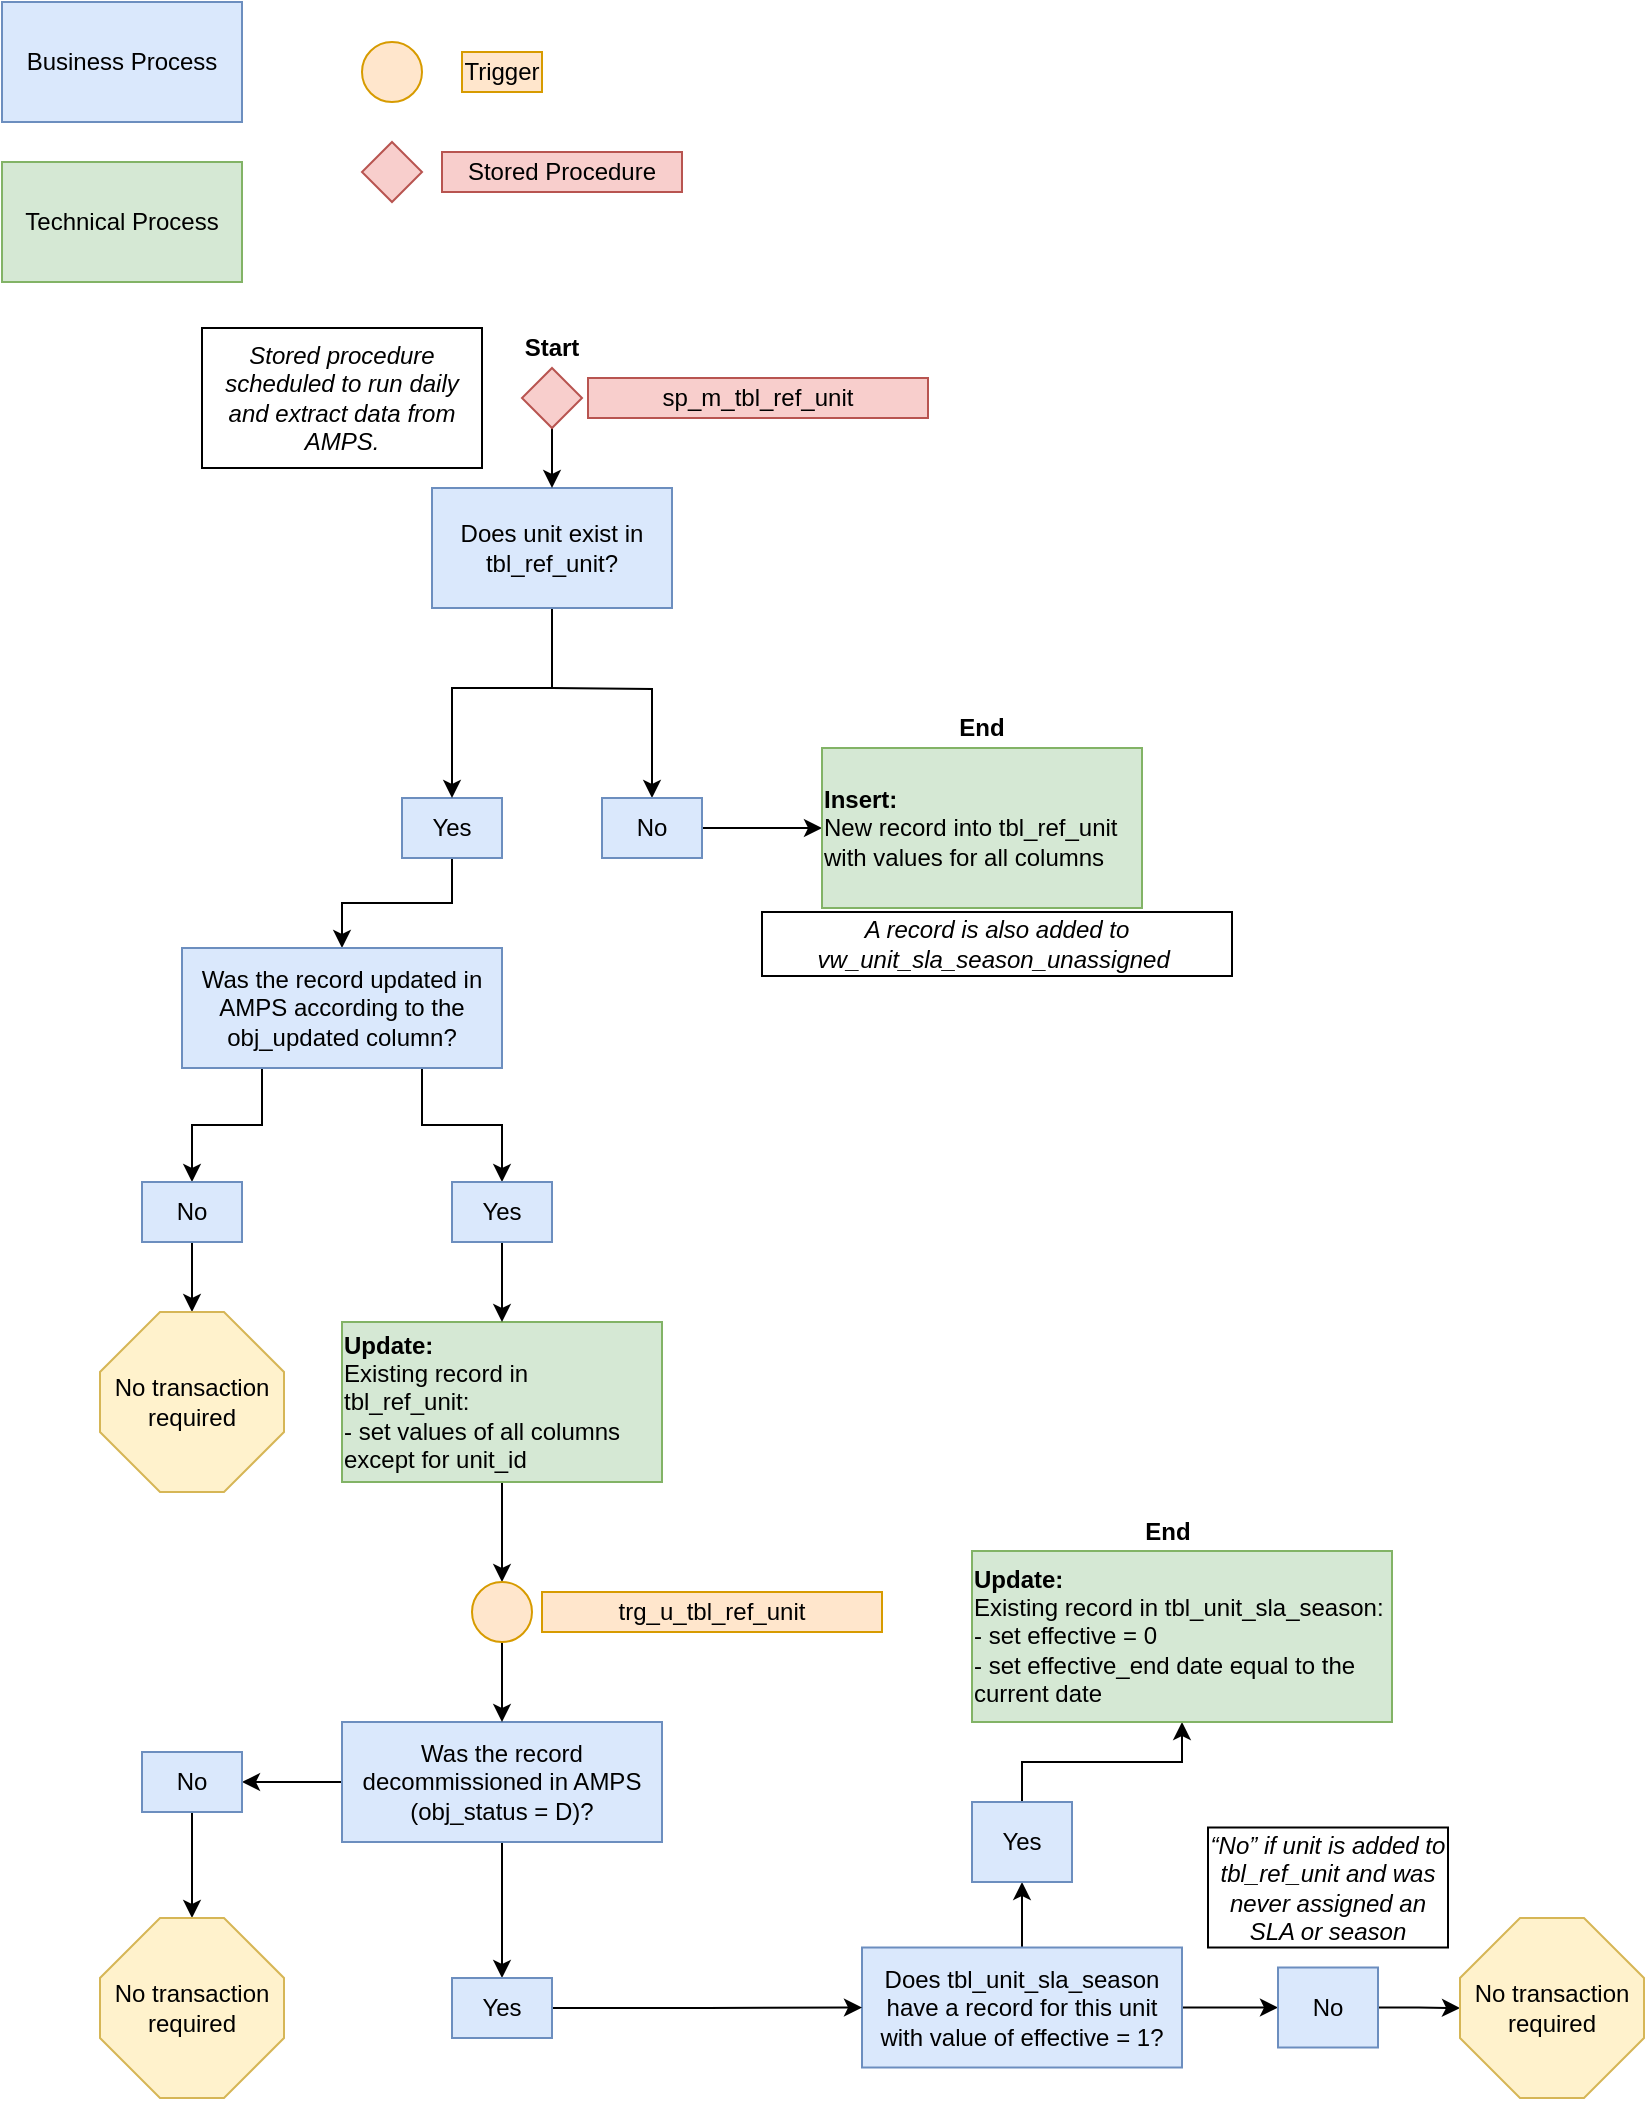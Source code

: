 <mxfile version="13.6.2" type="github">
  <diagram id="C5RBs43oDa-KdzZeNtuy" name="Page-1">
    <mxGraphModel dx="1662" dy="794" grid="1" gridSize="10" guides="1" tooltips="1" connect="1" arrows="1" fold="1" page="1" pageScale="1" pageWidth="850" pageHeight="1100" math="0" shadow="0">
      <root>
        <mxCell id="WIyWlLk6GJQsqaUBKTNV-0" />
        <mxCell id="WIyWlLk6GJQsqaUBKTNV-1" parent="WIyWlLk6GJQsqaUBKTNV-0" />
        <mxCell id="eVjlIVdyCygKj0m38MmI-23" style="edgeStyle=orthogonalEdgeStyle;rounded=0;orthogonalLoop=1;jettySize=auto;html=1;exitX=0.5;exitY=1;exitDx=0;exitDy=0;entryX=0.5;entryY=0;entryDx=0;entryDy=0;" parent="WIyWlLk6GJQsqaUBKTNV-1" source="WIyWlLk6GJQsqaUBKTNV-3" target="eVjlIVdyCygKj0m38MmI-14" edge="1">
          <mxGeometry relative="1" as="geometry" />
        </mxCell>
        <mxCell id="eVjlIVdyCygKj0m38MmI-35" style="edgeStyle=orthogonalEdgeStyle;rounded=0;orthogonalLoop=1;jettySize=auto;html=1;exitX=0;exitY=0.5;exitDx=0;exitDy=0;entryX=1;entryY=0.5;entryDx=0;entryDy=0;" parent="WIyWlLk6GJQsqaUBKTNV-1" source="WIyWlLk6GJQsqaUBKTNV-3" target="eVjlIVdyCygKj0m38MmI-13" edge="1">
          <mxGeometry relative="1" as="geometry" />
        </mxCell>
        <mxCell id="WIyWlLk6GJQsqaUBKTNV-3" value="Was the record decommissioned in AMPS (obj_status = D)?" style="rounded=0;whiteSpace=wrap;html=1;fontSize=12;glass=0;strokeWidth=1;shadow=0;fillColor=#dae8fc;strokeColor=#6c8ebf;" parent="WIyWlLk6GJQsqaUBKTNV-1" vertex="1">
          <mxGeometry x="190" y="880" width="160" height="60" as="geometry" />
        </mxCell>
        <mxCell id="MRGtH3ut4B2zLl-mFBzY-0" value="Business Process" style="rounded=0;whiteSpace=wrap;html=1;fillColor=#dae8fc;strokeColor=#6c8ebf;" parent="WIyWlLk6GJQsqaUBKTNV-1" vertex="1">
          <mxGeometry x="20" y="20" width="120" height="60" as="geometry" />
        </mxCell>
        <mxCell id="MRGtH3ut4B2zLl-mFBzY-1" value="Technical Process" style="rounded=0;whiteSpace=wrap;html=1;fillColor=#d5e8d4;strokeColor=#82b366;" parent="WIyWlLk6GJQsqaUBKTNV-1" vertex="1">
          <mxGeometry x="20" y="100" width="120" height="60" as="geometry" />
        </mxCell>
        <mxCell id="MRGtH3ut4B2zLl-mFBzY-2" value="" style="ellipse;whiteSpace=wrap;html=1;aspect=fixed;fillColor=#ffe6cc;strokeColor=#d79b00;" parent="WIyWlLk6GJQsqaUBKTNV-1" vertex="1">
          <mxGeometry x="200" y="40" width="30" height="30" as="geometry" />
        </mxCell>
        <mxCell id="MRGtH3ut4B2zLl-mFBzY-3" value="Trigger" style="text;html=1;strokeColor=#d79b00;fillColor=#ffe6cc;align=center;verticalAlign=middle;whiteSpace=wrap;rounded=0;" parent="WIyWlLk6GJQsqaUBKTNV-1" vertex="1">
          <mxGeometry x="250" y="45" width="40" height="20" as="geometry" />
        </mxCell>
        <mxCell id="MRGtH3ut4B2zLl-mFBzY-4" value="" style="rhombus;whiteSpace=wrap;html=1;align=left;fillColor=#f8cecc;strokeColor=#b85450;" parent="WIyWlLk6GJQsqaUBKTNV-1" vertex="1">
          <mxGeometry x="200" y="90" width="30" height="30" as="geometry" />
        </mxCell>
        <mxCell id="MRGtH3ut4B2zLl-mFBzY-5" value="Stored Procedure" style="text;html=1;strokeColor=#b85450;fillColor=#f8cecc;align=center;verticalAlign=middle;whiteSpace=wrap;rounded=0;" parent="WIyWlLk6GJQsqaUBKTNV-1" vertex="1">
          <mxGeometry x="240" y="95" width="120" height="20" as="geometry" />
        </mxCell>
        <mxCell id="MRGtH3ut4B2zLl-mFBzY-8" value="" style="edgeStyle=orthogonalEdgeStyle;rounded=0;orthogonalLoop=1;jettySize=auto;html=1;entryX=0.5;entryY=0;entryDx=0;entryDy=0;" parent="WIyWlLk6GJQsqaUBKTNV-1" target="MRGtH3ut4B2zLl-mFBzY-9" edge="1">
          <mxGeometry relative="1" as="geometry">
            <mxPoint x="295" y="363" as="sourcePoint" />
          </mxGeometry>
        </mxCell>
        <mxCell id="eVjlIVdyCygKj0m38MmI-2" style="edgeStyle=orthogonalEdgeStyle;rounded=0;orthogonalLoop=1;jettySize=auto;html=1;exitX=0.5;exitY=1;exitDx=0;exitDy=0;entryX=0.5;entryY=0;entryDx=0;entryDy=0;" parent="WIyWlLk6GJQsqaUBKTNV-1" source="MRGtH3ut4B2zLl-mFBzY-7" target="eVjlIVdyCygKj0m38MmI-0" edge="1">
          <mxGeometry relative="1" as="geometry" />
        </mxCell>
        <mxCell id="MRGtH3ut4B2zLl-mFBzY-7" value="Yes" style="rounded=0;whiteSpace=wrap;html=1;fillColor=#dae8fc;strokeColor=#6c8ebf;" parent="WIyWlLk6GJQsqaUBKTNV-1" vertex="1">
          <mxGeometry x="220" y="418" width="50" height="30" as="geometry" />
        </mxCell>
        <mxCell id="whCD6D2BUrUE-KAFhuNb-0" style="edgeStyle=orthogonalEdgeStyle;rounded=0;orthogonalLoop=1;jettySize=auto;html=1;exitX=1;exitY=0.5;exitDx=0;exitDy=0;entryX=0;entryY=0.5;entryDx=0;entryDy=0;" parent="WIyWlLk6GJQsqaUBKTNV-1" source="MRGtH3ut4B2zLl-mFBzY-9" target="IcBJmtCjxh9gWFY_vR4K-8" edge="1">
          <mxGeometry relative="1" as="geometry" />
        </mxCell>
        <mxCell id="MRGtH3ut4B2zLl-mFBzY-9" value="No" style="rounded=0;whiteSpace=wrap;html=1;fillColor=#dae8fc;strokeColor=#6c8ebf;" parent="WIyWlLk6GJQsqaUBKTNV-1" vertex="1">
          <mxGeometry x="320" y="418" width="50" height="30" as="geometry" />
        </mxCell>
        <mxCell id="MRGtH3ut4B2zLl-mFBzY-11" value="" style="edgeStyle=orthogonalEdgeStyle;rounded=0;orthogonalLoop=1;jettySize=auto;html=1;entryX=0.5;entryY=0;entryDx=0;entryDy=0;exitX=0.5;exitY=1;exitDx=0;exitDy=0;" parent="WIyWlLk6GJQsqaUBKTNV-1" source="wBC0IcQCy2k8Cki3I0yd-0" target="MRGtH3ut4B2zLl-mFBzY-7" edge="1">
          <mxGeometry relative="1" as="geometry">
            <mxPoint x="295" y="363" as="sourcePoint" />
            <mxPoint x="355" y="428" as="targetPoint" />
            <Array as="points">
              <mxPoint x="295" y="363" />
              <mxPoint x="245" y="363" />
            </Array>
          </mxGeometry>
        </mxCell>
        <mxCell id="MRGtH3ut4B2zLl-mFBzY-19" value="trg_u_tbl_ref_unit" style="text;html=1;strokeColor=#d79b00;fillColor=#ffe6cc;align=center;verticalAlign=middle;whiteSpace=wrap;rounded=0;" parent="WIyWlLk6GJQsqaUBKTNV-1" vertex="1">
          <mxGeometry x="290" y="815" width="170" height="20" as="geometry" />
        </mxCell>
        <mxCell id="wBC0IcQCy2k8Cki3I0yd-0" value="Does unit exist in tbl_ref_unit?" style="rounded=0;whiteSpace=wrap;html=1;fillColor=#dae8fc;strokeColor=#6c8ebf;" parent="WIyWlLk6GJQsqaUBKTNV-1" vertex="1">
          <mxGeometry x="235" y="263" width="120" height="60" as="geometry" />
        </mxCell>
        <mxCell id="eVjlIVdyCygKj0m38MmI-39" value="" style="edgeStyle=orthogonalEdgeStyle;rounded=0;orthogonalLoop=1;jettySize=auto;html=1;" parent="WIyWlLk6GJQsqaUBKTNV-1" source="wBC0IcQCy2k8Cki3I0yd-3" target="wBC0IcQCy2k8Cki3I0yd-6" edge="1">
          <mxGeometry relative="1" as="geometry" />
        </mxCell>
        <mxCell id="eVjlIVdyCygKj0m38MmI-41" style="edgeStyle=orthogonalEdgeStyle;rounded=0;orthogonalLoop=1;jettySize=auto;html=1;exitX=1;exitY=0.5;exitDx=0;exitDy=0;entryX=0;entryY=0.5;entryDx=0;entryDy=0;" parent="WIyWlLk6GJQsqaUBKTNV-1" source="wBC0IcQCy2k8Cki3I0yd-3" target="wBC0IcQCy2k8Cki3I0yd-7" edge="1">
          <mxGeometry relative="1" as="geometry" />
        </mxCell>
        <mxCell id="wBC0IcQCy2k8Cki3I0yd-3" value="Does tbl_unit_sla_season have a record for this unit with value of effective = 1?" style="rounded=0;whiteSpace=wrap;html=1;fillColor=#dae8fc;strokeColor=#6c8ebf;" parent="WIyWlLk6GJQsqaUBKTNV-1" vertex="1">
          <mxGeometry x="450" y="992.75" width="160" height="60" as="geometry" />
        </mxCell>
        <mxCell id="eVjlIVdyCygKj0m38MmI-40" style="edgeStyle=orthogonalEdgeStyle;rounded=0;orthogonalLoop=1;jettySize=auto;html=1;exitX=0.5;exitY=0;exitDx=0;exitDy=0;" parent="WIyWlLk6GJQsqaUBKTNV-1" source="wBC0IcQCy2k8Cki3I0yd-6" target="pCMEsx3_8Je4IrAWFXmV-0" edge="1">
          <mxGeometry relative="1" as="geometry" />
        </mxCell>
        <mxCell id="wBC0IcQCy2k8Cki3I0yd-6" value="Yes" style="rounded=0;whiteSpace=wrap;html=1;fillColor=#dae8fc;strokeColor=#6c8ebf;" parent="WIyWlLk6GJQsqaUBKTNV-1" vertex="1">
          <mxGeometry x="505" y="920" width="50" height="40" as="geometry" />
        </mxCell>
        <mxCell id="IcBJmtCjxh9gWFY_vR4K-19" style="edgeStyle=orthogonalEdgeStyle;rounded=0;orthogonalLoop=1;jettySize=auto;html=1;exitX=1;exitY=0.5;exitDx=0;exitDy=0;entryX=0;entryY=0.5;entryDx=0;entryDy=0;entryPerimeter=0;" parent="WIyWlLk6GJQsqaUBKTNV-1" source="wBC0IcQCy2k8Cki3I0yd-7" target="wBC0IcQCy2k8Cki3I0yd-8" edge="1">
          <mxGeometry relative="1" as="geometry" />
        </mxCell>
        <mxCell id="wBC0IcQCy2k8Cki3I0yd-7" value="No" style="rounded=0;whiteSpace=wrap;html=1;fillColor=#dae8fc;strokeColor=#6c8ebf;" parent="WIyWlLk6GJQsqaUBKTNV-1" vertex="1">
          <mxGeometry x="658" y="1002.75" width="50" height="40" as="geometry" />
        </mxCell>
        <mxCell id="wBC0IcQCy2k8Cki3I0yd-8" value="No transaction required" style="whiteSpace=wrap;html=1;shape=mxgraph.basic.octagon2;align=center;verticalAlign=middle;dx=15;fillColor=#fff2cc;strokeColor=#d6b656;" parent="WIyWlLk6GJQsqaUBKTNV-1" vertex="1">
          <mxGeometry x="749" y="978" width="92" height="90" as="geometry" />
        </mxCell>
        <mxCell id="pCMEsx3_8Je4IrAWFXmV-0" value="&lt;div style=&quot;text-align: left&quot;&gt;&lt;b&gt;Update:&lt;/b&gt;&lt;/div&gt;&lt;div style=&quot;text-align: left&quot;&gt;Existing record in tbl_unit_sla_season:&lt;/div&gt;&lt;div style=&quot;text-align: left&quot;&gt;- set effective = 0&lt;/div&gt;&lt;div style=&quot;text-align: left&quot;&gt;- set effective_end date equal to the current date&lt;/div&gt;" style="rounded=0;whiteSpace=wrap;html=1;fillColor=#d5e8d4;strokeColor=#82b366;" parent="WIyWlLk6GJQsqaUBKTNV-1" vertex="1">
          <mxGeometry x="505" y="794.5" width="210" height="85.5" as="geometry" />
        </mxCell>
        <mxCell id="pCMEsx3_8Je4IrAWFXmV-2" value="&lt;span id=&quot;docs-internal-guid-cab402d8-7fff-18fc-b851-d093ed2a1515&quot;&gt;&lt;span style=&quot;font-family: &amp;#34;arial&amp;#34; ; background-color: transparent ; vertical-align: baseline&quot;&gt;&lt;font style=&quot;font-size: 12px&quot;&gt;&lt;i&gt;A record is also added to vw_unit_sla_season_unassigned&amp;nbsp;&lt;/i&gt;&lt;/font&gt;&lt;/span&gt;&lt;/span&gt;" style="rounded=0;whiteSpace=wrap;html=1;fillColor=none;" parent="WIyWlLk6GJQsqaUBKTNV-1" vertex="1">
          <mxGeometry x="400" y="475" width="235" height="32" as="geometry" />
        </mxCell>
        <mxCell id="pCMEsx3_8Je4IrAWFXmV-3" value="&lt;span id=&quot;docs-internal-guid-5fe48b0e-7fff-a765-be8b-5b3e4f1d802c&quot;&gt;&lt;span style=&quot;font-family: &amp;#34;arial&amp;#34; ; background-color: transparent ; vertical-align: baseline&quot;&gt;&lt;font style=&quot;font-size: 12px&quot;&gt;“No” if unit is added to tbl_ref_unit and was never assigned an SLA or season&lt;/font&gt;&lt;/span&gt;&lt;/span&gt;" style="rounded=0;whiteSpace=wrap;html=1;fillColor=none;fontStyle=2" parent="WIyWlLk6GJQsqaUBKTNV-1" vertex="1">
          <mxGeometry x="623" y="932.75" width="120" height="60" as="geometry" />
        </mxCell>
        <mxCell id="IcBJmtCjxh9gWFY_vR4K-4" style="edgeStyle=orthogonalEdgeStyle;rounded=0;orthogonalLoop=1;jettySize=auto;html=1;exitX=0.5;exitY=1;exitDx=0;exitDy=0;entryX=0.5;entryY=0;entryDx=0;entryDy=0;" parent="WIyWlLk6GJQsqaUBKTNV-1" source="IcBJmtCjxh9gWFY_vR4K-2" target="wBC0IcQCy2k8Cki3I0yd-0" edge="1">
          <mxGeometry relative="1" as="geometry" />
        </mxCell>
        <mxCell id="IcBJmtCjxh9gWFY_vR4K-2" value="" style="rhombus;whiteSpace=wrap;html=1;align=left;fillColor=#f8cecc;strokeColor=#b85450;" parent="WIyWlLk6GJQsqaUBKTNV-1" vertex="1">
          <mxGeometry x="280" y="203" width="30" height="30" as="geometry" />
        </mxCell>
        <mxCell id="IcBJmtCjxh9gWFY_vR4K-5" value="sp_m_tbl_ref_unit" style="text;html=1;strokeColor=#b85450;fillColor=#f8cecc;align=center;verticalAlign=middle;whiteSpace=wrap;rounded=0;" parent="WIyWlLk6GJQsqaUBKTNV-1" vertex="1">
          <mxGeometry x="313" y="208" width="170" height="20" as="geometry" />
        </mxCell>
        <mxCell id="IcBJmtCjxh9gWFY_vR4K-6" value="&lt;font face=&quot;arial&quot;&gt;&lt;i&gt;Stored procedure scheduled to run daily and extract data from AMPS.&lt;/i&gt;&lt;/font&gt;" style="rounded=0;whiteSpace=wrap;html=1;fillColor=none;" parent="WIyWlLk6GJQsqaUBKTNV-1" vertex="1">
          <mxGeometry x="120" y="183" width="140" height="70" as="geometry" />
        </mxCell>
        <mxCell id="eVjlIVdyCygKj0m38MmI-12" style="edgeStyle=orthogonalEdgeStyle;rounded=0;orthogonalLoop=1;jettySize=auto;html=1;exitX=0.5;exitY=1;exitDx=0;exitDy=0;entryX=0.5;entryY=0;entryDx=0;entryDy=0;" parent="WIyWlLk6GJQsqaUBKTNV-1" source="IcBJmtCjxh9gWFY_vR4K-7" target="IcBJmtCjxh9gWFY_vR4K-9" edge="1">
          <mxGeometry relative="1" as="geometry" />
        </mxCell>
        <mxCell id="IcBJmtCjxh9gWFY_vR4K-7" value="&lt;div style=&quot;text-align: left&quot;&gt;&lt;b&gt;Update:&lt;/b&gt;&lt;/div&gt;&lt;div style=&quot;text-align: left&quot;&gt;Existing record in tbl_ref_unit:&lt;/div&gt;&lt;div style=&quot;text-align: left&quot;&gt;- set values of all columns except for unit_id&lt;/div&gt;" style="rounded=0;whiteSpace=wrap;html=1;fillColor=#d5e8d4;strokeColor=#82b366;" parent="WIyWlLk6GJQsqaUBKTNV-1" vertex="1">
          <mxGeometry x="190" y="680" width="160" height="80" as="geometry" />
        </mxCell>
        <mxCell id="IcBJmtCjxh9gWFY_vR4K-8" value="&lt;div style=&quot;text-align: left&quot;&gt;&lt;b&gt;Insert:&lt;/b&gt;&lt;/div&gt;&lt;div style=&quot;text-align: left&quot;&gt;New record into tbl_ref_unit with values for all columns&lt;/div&gt;" style="rounded=0;whiteSpace=wrap;html=1;fillColor=#d5e8d4;strokeColor=#82b366;" parent="WIyWlLk6GJQsqaUBKTNV-1" vertex="1">
          <mxGeometry x="430" y="393" width="160" height="80" as="geometry" />
        </mxCell>
        <mxCell id="eVjlIVdyCygKj0m38MmI-21" style="edgeStyle=orthogonalEdgeStyle;rounded=0;orthogonalLoop=1;jettySize=auto;html=1;exitX=0.5;exitY=1;exitDx=0;exitDy=0;entryX=0.5;entryY=0;entryDx=0;entryDy=0;" parent="WIyWlLk6GJQsqaUBKTNV-1" source="IcBJmtCjxh9gWFY_vR4K-9" target="WIyWlLk6GJQsqaUBKTNV-3" edge="1">
          <mxGeometry relative="1" as="geometry" />
        </mxCell>
        <mxCell id="IcBJmtCjxh9gWFY_vR4K-9" value="" style="ellipse;whiteSpace=wrap;html=1;aspect=fixed;fillColor=#ffe6cc;strokeColor=#d79b00;" parent="WIyWlLk6GJQsqaUBKTNV-1" vertex="1">
          <mxGeometry x="255" y="810" width="30" height="30" as="geometry" />
        </mxCell>
        <mxCell id="eVjlIVdyCygKj0m38MmI-6" style="edgeStyle=orthogonalEdgeStyle;rounded=0;orthogonalLoop=1;jettySize=auto;html=1;exitX=0.75;exitY=1;exitDx=0;exitDy=0;entryX=0.5;entryY=0;entryDx=0;entryDy=0;" parent="WIyWlLk6GJQsqaUBKTNV-1" source="eVjlIVdyCygKj0m38MmI-0" target="eVjlIVdyCygKj0m38MmI-3" edge="1">
          <mxGeometry relative="1" as="geometry" />
        </mxCell>
        <mxCell id="eVjlIVdyCygKj0m38MmI-7" style="edgeStyle=orthogonalEdgeStyle;rounded=0;orthogonalLoop=1;jettySize=auto;html=1;exitX=0.25;exitY=1;exitDx=0;exitDy=0;entryX=0.5;entryY=0;entryDx=0;entryDy=0;" parent="WIyWlLk6GJQsqaUBKTNV-1" source="eVjlIVdyCygKj0m38MmI-0" target="eVjlIVdyCygKj0m38MmI-4" edge="1">
          <mxGeometry relative="1" as="geometry" />
        </mxCell>
        <mxCell id="eVjlIVdyCygKj0m38MmI-0" value="Was the record updated in AMPS according to the obj_updated column?" style="rounded=0;whiteSpace=wrap;html=1;fillColor=#dae8fc;strokeColor=#6c8ebf;" parent="WIyWlLk6GJQsqaUBKTNV-1" vertex="1">
          <mxGeometry x="110" y="493" width="160" height="60" as="geometry" />
        </mxCell>
        <mxCell id="eVjlIVdyCygKj0m38MmI-8" style="edgeStyle=orthogonalEdgeStyle;rounded=0;orthogonalLoop=1;jettySize=auto;html=1;exitX=0.5;exitY=1;exitDx=0;exitDy=0;" parent="WIyWlLk6GJQsqaUBKTNV-1" source="eVjlIVdyCygKj0m38MmI-3" target="IcBJmtCjxh9gWFY_vR4K-7" edge="1">
          <mxGeometry relative="1" as="geometry" />
        </mxCell>
        <mxCell id="eVjlIVdyCygKj0m38MmI-3" value="Yes" style="rounded=0;whiteSpace=wrap;html=1;fillColor=#dae8fc;strokeColor=#6c8ebf;" parent="WIyWlLk6GJQsqaUBKTNV-1" vertex="1">
          <mxGeometry x="245" y="610" width="50" height="30" as="geometry" />
        </mxCell>
        <mxCell id="eVjlIVdyCygKj0m38MmI-10" style="edgeStyle=orthogonalEdgeStyle;rounded=0;orthogonalLoop=1;jettySize=auto;html=1;exitX=0.5;exitY=1;exitDx=0;exitDy=0;entryX=0.5;entryY=0;entryDx=0;entryDy=0;entryPerimeter=0;" parent="WIyWlLk6GJQsqaUBKTNV-1" source="eVjlIVdyCygKj0m38MmI-4" target="eVjlIVdyCygKj0m38MmI-9" edge="1">
          <mxGeometry relative="1" as="geometry" />
        </mxCell>
        <mxCell id="eVjlIVdyCygKj0m38MmI-4" value="No" style="rounded=0;whiteSpace=wrap;html=1;fillColor=#dae8fc;strokeColor=#6c8ebf;" parent="WIyWlLk6GJQsqaUBKTNV-1" vertex="1">
          <mxGeometry x="90" y="610" width="50" height="30" as="geometry" />
        </mxCell>
        <mxCell id="eVjlIVdyCygKj0m38MmI-9" value="No transaction required" style="whiteSpace=wrap;html=1;shape=mxgraph.basic.octagon2;align=center;verticalAlign=middle;dx=15;fillColor=#fff2cc;strokeColor=#d6b656;" parent="WIyWlLk6GJQsqaUBKTNV-1" vertex="1">
          <mxGeometry x="69" y="675" width="92" height="90" as="geometry" />
        </mxCell>
        <mxCell id="eVjlIVdyCygKj0m38MmI-36" style="edgeStyle=orthogonalEdgeStyle;rounded=0;orthogonalLoop=1;jettySize=auto;html=1;exitX=0.5;exitY=1;exitDx=0;exitDy=0;entryX=0.5;entryY=0;entryDx=0;entryDy=0;entryPerimeter=0;" parent="WIyWlLk6GJQsqaUBKTNV-1" source="eVjlIVdyCygKj0m38MmI-13" target="eVjlIVdyCygKj0m38MmI-17" edge="1">
          <mxGeometry relative="1" as="geometry" />
        </mxCell>
        <mxCell id="eVjlIVdyCygKj0m38MmI-13" value="No" style="rounded=0;whiteSpace=wrap;html=1;fillColor=#dae8fc;strokeColor=#6c8ebf;" parent="WIyWlLk6GJQsqaUBKTNV-1" vertex="1">
          <mxGeometry x="90" y="895" width="50" height="30" as="geometry" />
        </mxCell>
        <mxCell id="eVjlIVdyCygKj0m38MmI-37" style="edgeStyle=orthogonalEdgeStyle;rounded=0;orthogonalLoop=1;jettySize=auto;html=1;exitX=1;exitY=0.5;exitDx=0;exitDy=0;entryX=0;entryY=0.5;entryDx=0;entryDy=0;" parent="WIyWlLk6GJQsqaUBKTNV-1" source="eVjlIVdyCygKj0m38MmI-14" target="wBC0IcQCy2k8Cki3I0yd-3" edge="1">
          <mxGeometry relative="1" as="geometry" />
        </mxCell>
        <mxCell id="eVjlIVdyCygKj0m38MmI-14" value="Yes" style="rounded=0;whiteSpace=wrap;html=1;fillColor=#dae8fc;strokeColor=#6c8ebf;" parent="WIyWlLk6GJQsqaUBKTNV-1" vertex="1">
          <mxGeometry x="245" y="1008" width="50" height="30" as="geometry" />
        </mxCell>
        <mxCell id="eVjlIVdyCygKj0m38MmI-17" value="No transaction required" style="whiteSpace=wrap;html=1;shape=mxgraph.basic.octagon2;align=center;verticalAlign=middle;dx=15;fillColor=#fff2cc;strokeColor=#d6b656;" parent="WIyWlLk6GJQsqaUBKTNV-1" vertex="1">
          <mxGeometry x="69" y="978" width="92" height="90" as="geometry" />
        </mxCell>
        <mxCell id="whCD6D2BUrUE-KAFhuNb-1" value="End" style="text;html=1;strokeColor=none;fillColor=none;align=center;verticalAlign=middle;whiteSpace=wrap;rounded=0;fontStyle=1" parent="WIyWlLk6GJQsqaUBKTNV-1" vertex="1">
          <mxGeometry x="583" y="774.5" width="40" height="20" as="geometry" />
        </mxCell>
        <mxCell id="whCD6D2BUrUE-KAFhuNb-2" value="End" style="text;html=1;strokeColor=none;fillColor=none;align=center;verticalAlign=middle;whiteSpace=wrap;rounded=0;fontStyle=1" parent="WIyWlLk6GJQsqaUBKTNV-1" vertex="1">
          <mxGeometry x="490" y="373" width="40" height="20" as="geometry" />
        </mxCell>
        <mxCell id="whCD6D2BUrUE-KAFhuNb-3" value="Start" style="text;html=1;strokeColor=none;fillColor=none;align=center;verticalAlign=middle;whiteSpace=wrap;rounded=0;fontStyle=1" parent="WIyWlLk6GJQsqaUBKTNV-1" vertex="1">
          <mxGeometry x="275" y="183" width="40" height="20" as="geometry" />
        </mxCell>
      </root>
    </mxGraphModel>
  </diagram>
</mxfile>
